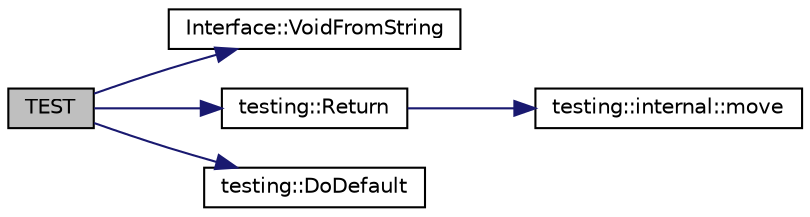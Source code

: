 digraph "TEST"
{
  edge [fontname="Helvetica",fontsize="10",labelfontname="Helvetica",labelfontsize="10"];
  node [fontname="Helvetica",fontsize="10",shape=record];
  rankdir="LR";
  Node78 [label="TEST",height=0.2,width=0.4,color="black", fillcolor="grey75", style="filled", fontcolor="black"];
  Node78 -> Node79 [color="midnightblue",fontsize="10",style="solid",fontname="Helvetica"];
  Node79 [label="Interface::VoidFromString",height=0.2,width=0.4,color="black", fillcolor="white", style="filled",URL="$de/d95/class_interface.html#a65d6ae604e7e9a513aec72c9c94e0b97"];
  Node78 -> Node80 [color="midnightblue",fontsize="10",style="solid",fontname="Helvetica"];
  Node80 [label="testing::Return",height=0.2,width=0.4,color="black", fillcolor="white", style="filled",URL="$d0/d75/namespacetesting.html#af6d1c13e9376c77671e37545cd84359c"];
  Node80 -> Node81 [color="midnightblue",fontsize="10",style="solid",fontname="Helvetica"];
  Node81 [label="testing::internal::move",height=0.2,width=0.4,color="black", fillcolor="white", style="filled",URL="$d0/da7/namespacetesting_1_1internal.html#a0f6d06bf8c3093b9c22bb08723db201e"];
  Node78 -> Node82 [color="midnightblue",fontsize="10",style="solid",fontname="Helvetica"];
  Node82 [label="testing::DoDefault",height=0.2,width=0.4,color="black", fillcolor="white", style="filled",URL="$d0/d75/namespacetesting.html#ae041df61ff61ccb9753ba15b4309e1a6"];
}
